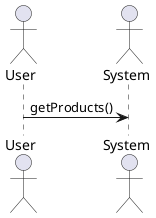 @startuml get_products

skinparam backgroundColor #FFFFFF


actor User
actor System

User -> System: getProducts()

@enduml
